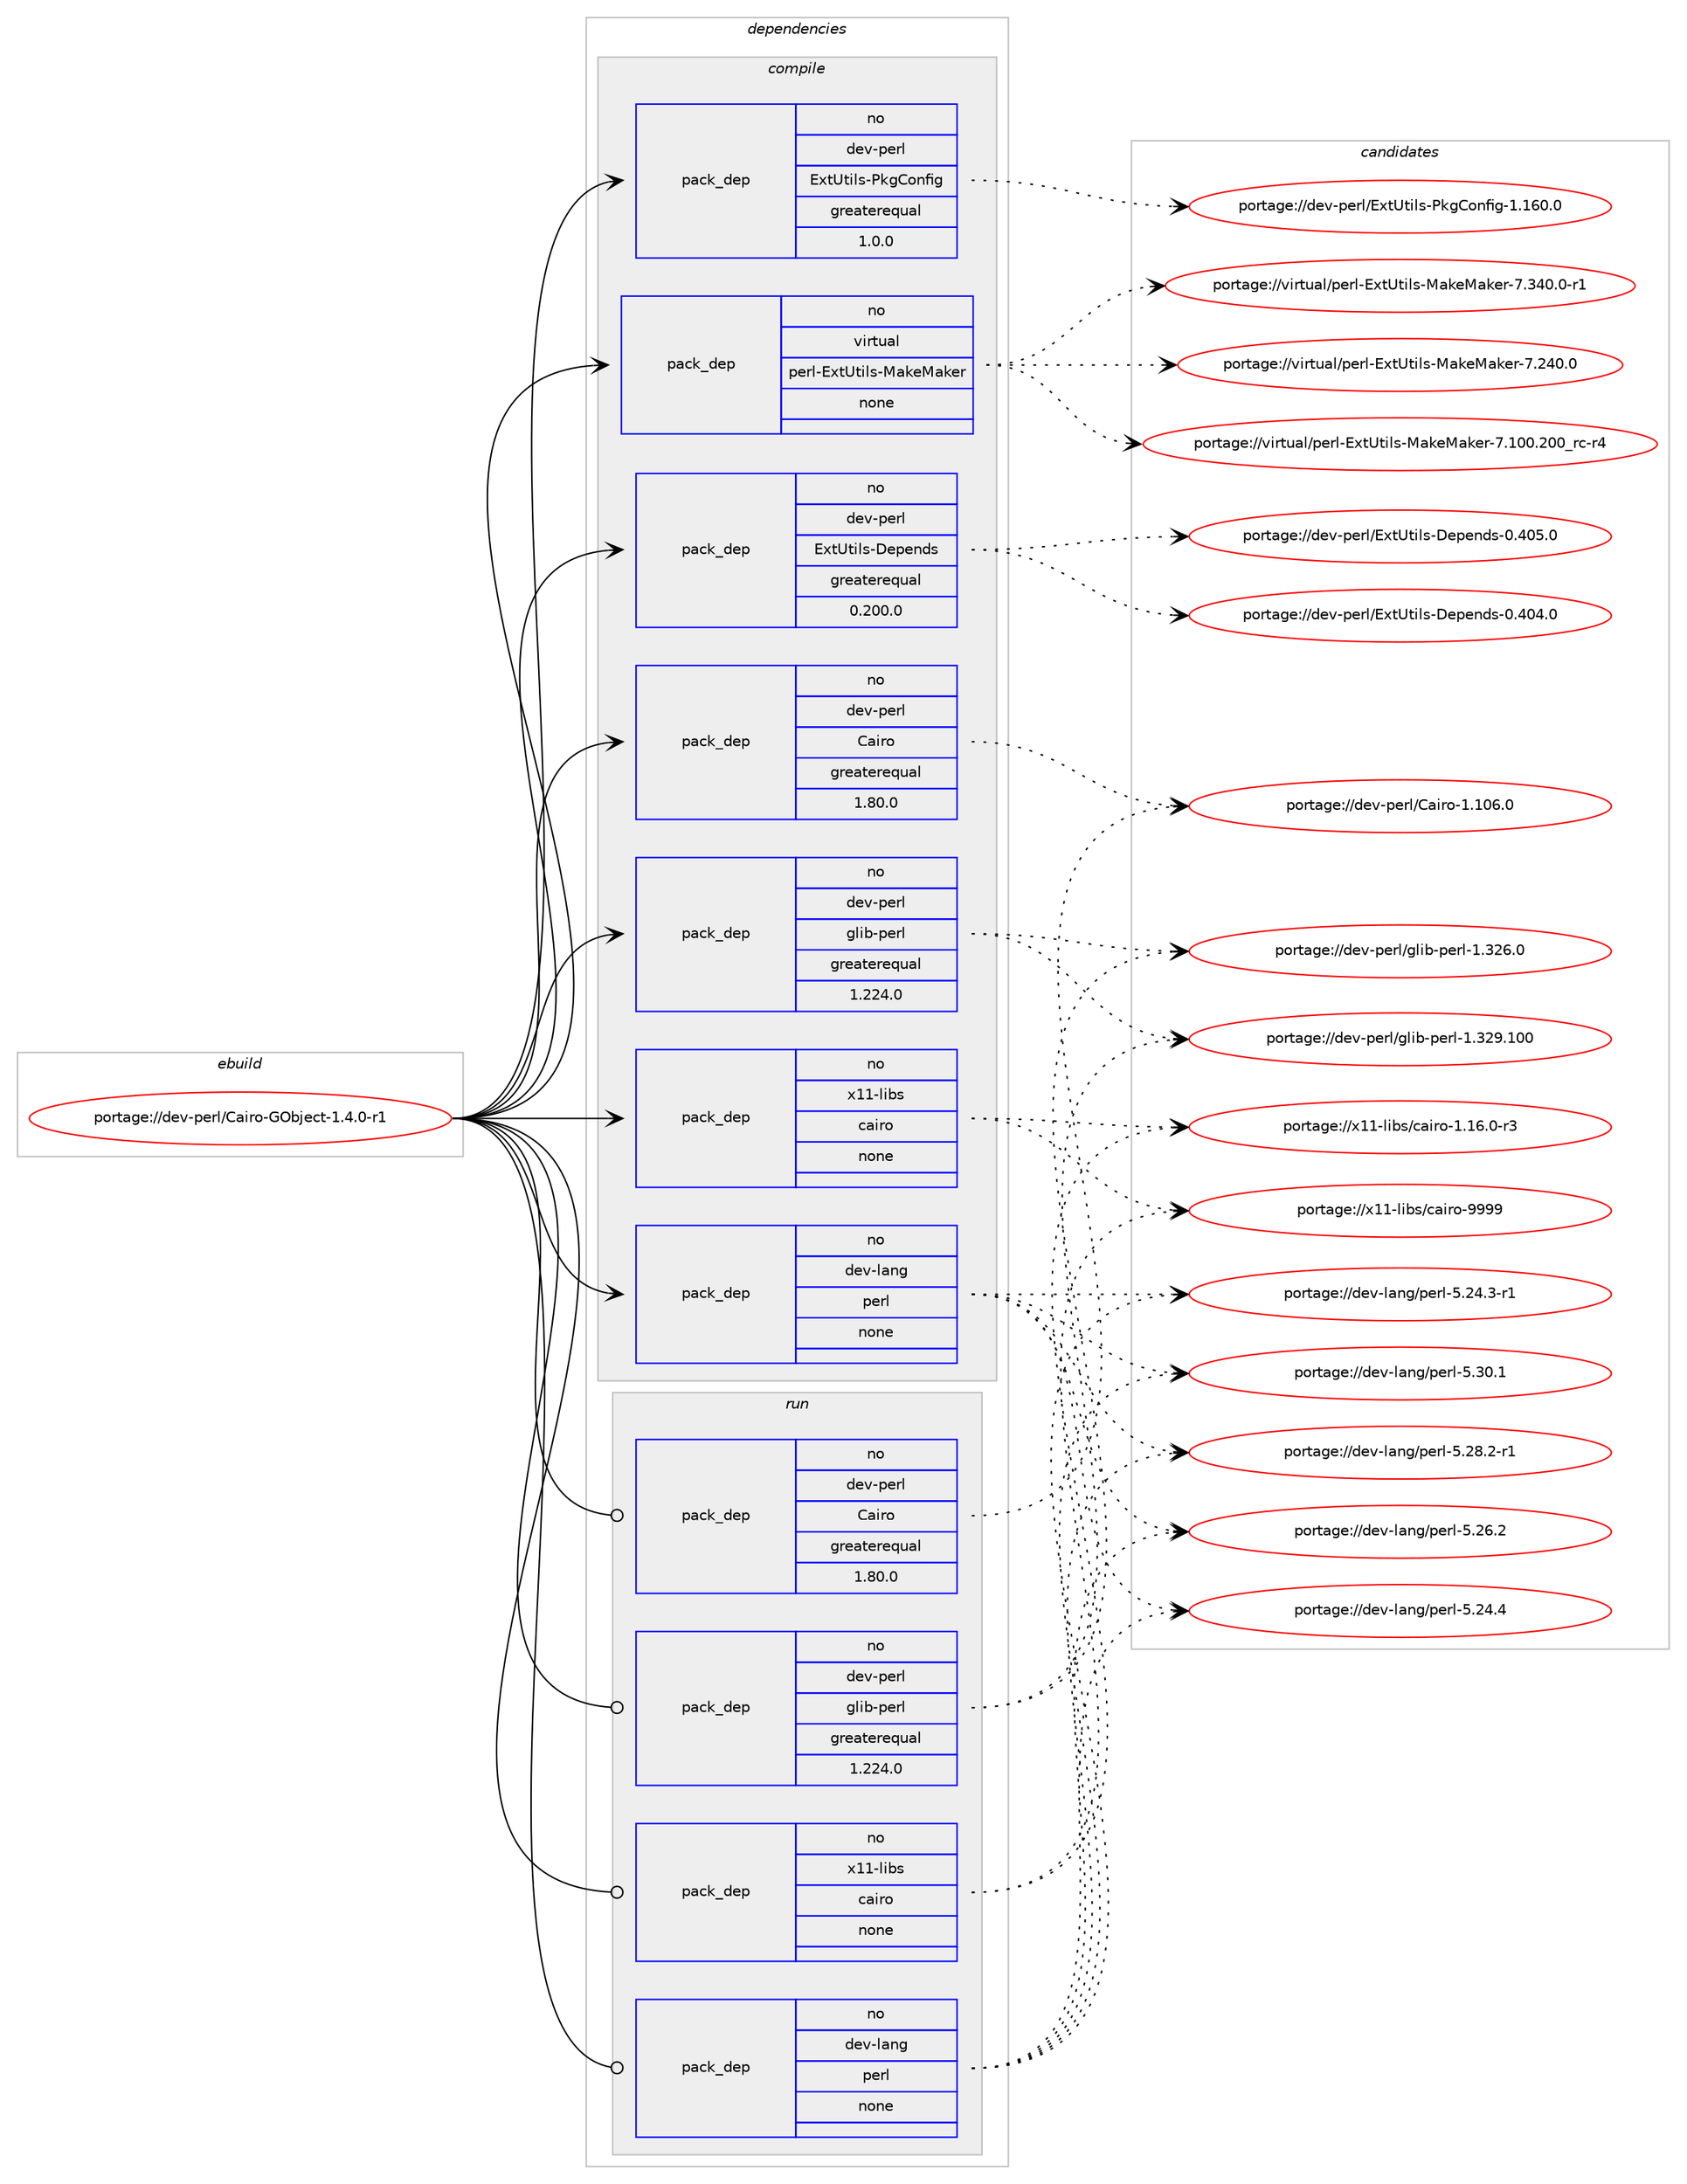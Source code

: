 digraph prolog {

# *************
# Graph options
# *************

newrank=true;
concentrate=true;
compound=true;
graph [rankdir=LR,fontname=Helvetica,fontsize=10,ranksep=1.5];#, ranksep=2.5, nodesep=0.2];
edge  [arrowhead=vee];
node  [fontname=Helvetica,fontsize=10];

# **********
# The ebuild
# **********

subgraph cluster_leftcol {
color=gray;
label=<<i>ebuild</i>>;
id [label="portage://dev-perl/Cairo-GObject-1.4.0-r1", color=red, width=4, href="../dev-perl/Cairo-GObject-1.4.0-r1.svg"];
}

# ****************
# The dependencies
# ****************

subgraph cluster_midcol {
color=gray;
label=<<i>dependencies</i>>;
subgraph cluster_compile {
fillcolor="#eeeeee";
style=filled;
label=<<i>compile</i>>;
subgraph pack371214 {
dependency498957 [label=<<TABLE BORDER="0" CELLBORDER="1" CELLSPACING="0" CELLPADDING="4" WIDTH="220"><TR><TD ROWSPAN="6" CELLPADDING="30">pack_dep</TD></TR><TR><TD WIDTH="110">no</TD></TR><TR><TD>dev-lang</TD></TR><TR><TD>perl</TD></TR><TR><TD>none</TD></TR><TR><TD></TD></TR></TABLE>>, shape=none, color=blue];
}
id:e -> dependency498957:w [weight=20,style="solid",arrowhead="vee"];
subgraph pack371215 {
dependency498958 [label=<<TABLE BORDER="0" CELLBORDER="1" CELLSPACING="0" CELLPADDING="4" WIDTH="220"><TR><TD ROWSPAN="6" CELLPADDING="30">pack_dep</TD></TR><TR><TD WIDTH="110">no</TD></TR><TR><TD>dev-perl</TD></TR><TR><TD>Cairo</TD></TR><TR><TD>greaterequal</TD></TR><TR><TD>1.80.0</TD></TR></TABLE>>, shape=none, color=blue];
}
id:e -> dependency498958:w [weight=20,style="solid",arrowhead="vee"];
subgraph pack371216 {
dependency498959 [label=<<TABLE BORDER="0" CELLBORDER="1" CELLSPACING="0" CELLPADDING="4" WIDTH="220"><TR><TD ROWSPAN="6" CELLPADDING="30">pack_dep</TD></TR><TR><TD WIDTH="110">no</TD></TR><TR><TD>dev-perl</TD></TR><TR><TD>ExtUtils-Depends</TD></TR><TR><TD>greaterequal</TD></TR><TR><TD>0.200.0</TD></TR></TABLE>>, shape=none, color=blue];
}
id:e -> dependency498959:w [weight=20,style="solid",arrowhead="vee"];
subgraph pack371217 {
dependency498960 [label=<<TABLE BORDER="0" CELLBORDER="1" CELLSPACING="0" CELLPADDING="4" WIDTH="220"><TR><TD ROWSPAN="6" CELLPADDING="30">pack_dep</TD></TR><TR><TD WIDTH="110">no</TD></TR><TR><TD>dev-perl</TD></TR><TR><TD>ExtUtils-PkgConfig</TD></TR><TR><TD>greaterequal</TD></TR><TR><TD>1.0.0</TD></TR></TABLE>>, shape=none, color=blue];
}
id:e -> dependency498960:w [weight=20,style="solid",arrowhead="vee"];
subgraph pack371218 {
dependency498961 [label=<<TABLE BORDER="0" CELLBORDER="1" CELLSPACING="0" CELLPADDING="4" WIDTH="220"><TR><TD ROWSPAN="6" CELLPADDING="30">pack_dep</TD></TR><TR><TD WIDTH="110">no</TD></TR><TR><TD>dev-perl</TD></TR><TR><TD>glib-perl</TD></TR><TR><TD>greaterequal</TD></TR><TR><TD>1.224.0</TD></TR></TABLE>>, shape=none, color=blue];
}
id:e -> dependency498961:w [weight=20,style="solid",arrowhead="vee"];
subgraph pack371219 {
dependency498962 [label=<<TABLE BORDER="0" CELLBORDER="1" CELLSPACING="0" CELLPADDING="4" WIDTH="220"><TR><TD ROWSPAN="6" CELLPADDING="30">pack_dep</TD></TR><TR><TD WIDTH="110">no</TD></TR><TR><TD>virtual</TD></TR><TR><TD>perl-ExtUtils-MakeMaker</TD></TR><TR><TD>none</TD></TR><TR><TD></TD></TR></TABLE>>, shape=none, color=blue];
}
id:e -> dependency498962:w [weight=20,style="solid",arrowhead="vee"];
subgraph pack371220 {
dependency498963 [label=<<TABLE BORDER="0" CELLBORDER="1" CELLSPACING="0" CELLPADDING="4" WIDTH="220"><TR><TD ROWSPAN="6" CELLPADDING="30">pack_dep</TD></TR><TR><TD WIDTH="110">no</TD></TR><TR><TD>x11-libs</TD></TR><TR><TD>cairo</TD></TR><TR><TD>none</TD></TR><TR><TD></TD></TR></TABLE>>, shape=none, color=blue];
}
id:e -> dependency498963:w [weight=20,style="solid",arrowhead="vee"];
}
subgraph cluster_compileandrun {
fillcolor="#eeeeee";
style=filled;
label=<<i>compile and run</i>>;
}
subgraph cluster_run {
fillcolor="#eeeeee";
style=filled;
label=<<i>run</i>>;
subgraph pack371221 {
dependency498964 [label=<<TABLE BORDER="0" CELLBORDER="1" CELLSPACING="0" CELLPADDING="4" WIDTH="220"><TR><TD ROWSPAN="6" CELLPADDING="30">pack_dep</TD></TR><TR><TD WIDTH="110">no</TD></TR><TR><TD>dev-lang</TD></TR><TR><TD>perl</TD></TR><TR><TD>none</TD></TR><TR><TD></TD></TR></TABLE>>, shape=none, color=blue];
}
id:e -> dependency498964:w [weight=20,style="solid",arrowhead="odot"];
subgraph pack371222 {
dependency498965 [label=<<TABLE BORDER="0" CELLBORDER="1" CELLSPACING="0" CELLPADDING="4" WIDTH="220"><TR><TD ROWSPAN="6" CELLPADDING="30">pack_dep</TD></TR><TR><TD WIDTH="110">no</TD></TR><TR><TD>dev-perl</TD></TR><TR><TD>Cairo</TD></TR><TR><TD>greaterequal</TD></TR><TR><TD>1.80.0</TD></TR></TABLE>>, shape=none, color=blue];
}
id:e -> dependency498965:w [weight=20,style="solid",arrowhead="odot"];
subgraph pack371223 {
dependency498966 [label=<<TABLE BORDER="0" CELLBORDER="1" CELLSPACING="0" CELLPADDING="4" WIDTH="220"><TR><TD ROWSPAN="6" CELLPADDING="30">pack_dep</TD></TR><TR><TD WIDTH="110">no</TD></TR><TR><TD>dev-perl</TD></TR><TR><TD>glib-perl</TD></TR><TR><TD>greaterequal</TD></TR><TR><TD>1.224.0</TD></TR></TABLE>>, shape=none, color=blue];
}
id:e -> dependency498966:w [weight=20,style="solid",arrowhead="odot"];
subgraph pack371224 {
dependency498967 [label=<<TABLE BORDER="0" CELLBORDER="1" CELLSPACING="0" CELLPADDING="4" WIDTH="220"><TR><TD ROWSPAN="6" CELLPADDING="30">pack_dep</TD></TR><TR><TD WIDTH="110">no</TD></TR><TR><TD>x11-libs</TD></TR><TR><TD>cairo</TD></TR><TR><TD>none</TD></TR><TR><TD></TD></TR></TABLE>>, shape=none, color=blue];
}
id:e -> dependency498967:w [weight=20,style="solid",arrowhead="odot"];
}
}

# **************
# The candidates
# **************

subgraph cluster_choices {
rank=same;
color=gray;
label=<<i>candidates</i>>;

subgraph choice371214 {
color=black;
nodesep=1;
choice10010111845108971101034711210111410845534651484649 [label="portage://dev-lang/perl-5.30.1", color=red, width=4,href="../dev-lang/perl-5.30.1.svg"];
choice100101118451089711010347112101114108455346505646504511449 [label="portage://dev-lang/perl-5.28.2-r1", color=red, width=4,href="../dev-lang/perl-5.28.2-r1.svg"];
choice10010111845108971101034711210111410845534650544650 [label="portage://dev-lang/perl-5.26.2", color=red, width=4,href="../dev-lang/perl-5.26.2.svg"];
choice10010111845108971101034711210111410845534650524652 [label="portage://dev-lang/perl-5.24.4", color=red, width=4,href="../dev-lang/perl-5.24.4.svg"];
choice100101118451089711010347112101114108455346505246514511449 [label="portage://dev-lang/perl-5.24.3-r1", color=red, width=4,href="../dev-lang/perl-5.24.3-r1.svg"];
dependency498957:e -> choice10010111845108971101034711210111410845534651484649:w [style=dotted,weight="100"];
dependency498957:e -> choice100101118451089711010347112101114108455346505646504511449:w [style=dotted,weight="100"];
dependency498957:e -> choice10010111845108971101034711210111410845534650544650:w [style=dotted,weight="100"];
dependency498957:e -> choice10010111845108971101034711210111410845534650524652:w [style=dotted,weight="100"];
dependency498957:e -> choice100101118451089711010347112101114108455346505246514511449:w [style=dotted,weight="100"];
}
subgraph choice371215 {
color=black;
nodesep=1;
choice100101118451121011141084767971051141114549464948544648 [label="portage://dev-perl/Cairo-1.106.0", color=red, width=4,href="../dev-perl/Cairo-1.106.0.svg"];
dependency498958:e -> choice100101118451121011141084767971051141114549464948544648:w [style=dotted,weight="100"];
}
subgraph choice371216 {
color=black;
nodesep=1;
choice1001011184511210111410847691201168511610510811545681011121011101001154548465248534648 [label="portage://dev-perl/ExtUtils-Depends-0.405.0", color=red, width=4,href="../dev-perl/ExtUtils-Depends-0.405.0.svg"];
choice1001011184511210111410847691201168511610510811545681011121011101001154548465248524648 [label="portage://dev-perl/ExtUtils-Depends-0.404.0", color=red, width=4,href="../dev-perl/ExtUtils-Depends-0.404.0.svg"];
dependency498959:e -> choice1001011184511210111410847691201168511610510811545681011121011101001154548465248534648:w [style=dotted,weight="100"];
dependency498959:e -> choice1001011184511210111410847691201168511610510811545681011121011101001154548465248524648:w [style=dotted,weight="100"];
}
subgraph choice371217 {
color=black;
nodesep=1;
choice100101118451121011141084769120116851161051081154580107103671111101021051034549464954484648 [label="portage://dev-perl/ExtUtils-PkgConfig-1.160.0", color=red, width=4,href="../dev-perl/ExtUtils-PkgConfig-1.160.0.svg"];
dependency498960:e -> choice100101118451121011141084769120116851161051081154580107103671111101021051034549464954484648:w [style=dotted,weight="100"];
}
subgraph choice371218 {
color=black;
nodesep=1;
choice1001011184511210111410847103108105984511210111410845494651505746494848 [label="portage://dev-perl/glib-perl-1.329.100", color=red, width=4,href="../dev-perl/glib-perl-1.329.100.svg"];
choice100101118451121011141084710310810598451121011141084549465150544648 [label="portage://dev-perl/glib-perl-1.326.0", color=red, width=4,href="../dev-perl/glib-perl-1.326.0.svg"];
dependency498961:e -> choice1001011184511210111410847103108105984511210111410845494651505746494848:w [style=dotted,weight="100"];
dependency498961:e -> choice100101118451121011141084710310810598451121011141084549465150544648:w [style=dotted,weight="100"];
}
subgraph choice371219 {
color=black;
nodesep=1;
choice1181051141161179710847112101114108456912011685116105108115457797107101779710710111445554651524846484511449 [label="portage://virtual/perl-ExtUtils-MakeMaker-7.340.0-r1", color=red, width=4,href="../virtual/perl-ExtUtils-MakeMaker-7.340.0-r1.svg"];
choice118105114116117971084711210111410845691201168511610510811545779710710177971071011144555465052484648 [label="portage://virtual/perl-ExtUtils-MakeMaker-7.240.0", color=red, width=4,href="../virtual/perl-ExtUtils-MakeMaker-7.240.0.svg"];
choice118105114116117971084711210111410845691201168511610510811545779710710177971071011144555464948484650484895114994511452 [label="portage://virtual/perl-ExtUtils-MakeMaker-7.100.200_rc-r4", color=red, width=4,href="../virtual/perl-ExtUtils-MakeMaker-7.100.200_rc-r4.svg"];
dependency498962:e -> choice1181051141161179710847112101114108456912011685116105108115457797107101779710710111445554651524846484511449:w [style=dotted,weight="100"];
dependency498962:e -> choice118105114116117971084711210111410845691201168511610510811545779710710177971071011144555465052484648:w [style=dotted,weight="100"];
dependency498962:e -> choice118105114116117971084711210111410845691201168511610510811545779710710177971071011144555464948484650484895114994511452:w [style=dotted,weight="100"];
}
subgraph choice371220 {
color=black;
nodesep=1;
choice120494945108105981154799971051141114557575757 [label="portage://x11-libs/cairo-9999", color=red, width=4,href="../x11-libs/cairo-9999.svg"];
choice12049494510810598115479997105114111454946495446484511451 [label="portage://x11-libs/cairo-1.16.0-r3", color=red, width=4,href="../x11-libs/cairo-1.16.0-r3.svg"];
dependency498963:e -> choice120494945108105981154799971051141114557575757:w [style=dotted,weight="100"];
dependency498963:e -> choice12049494510810598115479997105114111454946495446484511451:w [style=dotted,weight="100"];
}
subgraph choice371221 {
color=black;
nodesep=1;
choice10010111845108971101034711210111410845534651484649 [label="portage://dev-lang/perl-5.30.1", color=red, width=4,href="../dev-lang/perl-5.30.1.svg"];
choice100101118451089711010347112101114108455346505646504511449 [label="portage://dev-lang/perl-5.28.2-r1", color=red, width=4,href="../dev-lang/perl-5.28.2-r1.svg"];
choice10010111845108971101034711210111410845534650544650 [label="portage://dev-lang/perl-5.26.2", color=red, width=4,href="../dev-lang/perl-5.26.2.svg"];
choice10010111845108971101034711210111410845534650524652 [label="portage://dev-lang/perl-5.24.4", color=red, width=4,href="../dev-lang/perl-5.24.4.svg"];
choice100101118451089711010347112101114108455346505246514511449 [label="portage://dev-lang/perl-5.24.3-r1", color=red, width=4,href="../dev-lang/perl-5.24.3-r1.svg"];
dependency498964:e -> choice10010111845108971101034711210111410845534651484649:w [style=dotted,weight="100"];
dependency498964:e -> choice100101118451089711010347112101114108455346505646504511449:w [style=dotted,weight="100"];
dependency498964:e -> choice10010111845108971101034711210111410845534650544650:w [style=dotted,weight="100"];
dependency498964:e -> choice10010111845108971101034711210111410845534650524652:w [style=dotted,weight="100"];
dependency498964:e -> choice100101118451089711010347112101114108455346505246514511449:w [style=dotted,weight="100"];
}
subgraph choice371222 {
color=black;
nodesep=1;
choice100101118451121011141084767971051141114549464948544648 [label="portage://dev-perl/Cairo-1.106.0", color=red, width=4,href="../dev-perl/Cairo-1.106.0.svg"];
dependency498965:e -> choice100101118451121011141084767971051141114549464948544648:w [style=dotted,weight="100"];
}
subgraph choice371223 {
color=black;
nodesep=1;
choice1001011184511210111410847103108105984511210111410845494651505746494848 [label="portage://dev-perl/glib-perl-1.329.100", color=red, width=4,href="../dev-perl/glib-perl-1.329.100.svg"];
choice100101118451121011141084710310810598451121011141084549465150544648 [label="portage://dev-perl/glib-perl-1.326.0", color=red, width=4,href="../dev-perl/glib-perl-1.326.0.svg"];
dependency498966:e -> choice1001011184511210111410847103108105984511210111410845494651505746494848:w [style=dotted,weight="100"];
dependency498966:e -> choice100101118451121011141084710310810598451121011141084549465150544648:w [style=dotted,weight="100"];
}
subgraph choice371224 {
color=black;
nodesep=1;
choice120494945108105981154799971051141114557575757 [label="portage://x11-libs/cairo-9999", color=red, width=4,href="../x11-libs/cairo-9999.svg"];
choice12049494510810598115479997105114111454946495446484511451 [label="portage://x11-libs/cairo-1.16.0-r3", color=red, width=4,href="../x11-libs/cairo-1.16.0-r3.svg"];
dependency498967:e -> choice120494945108105981154799971051141114557575757:w [style=dotted,weight="100"];
dependency498967:e -> choice12049494510810598115479997105114111454946495446484511451:w [style=dotted,weight="100"];
}
}

}
